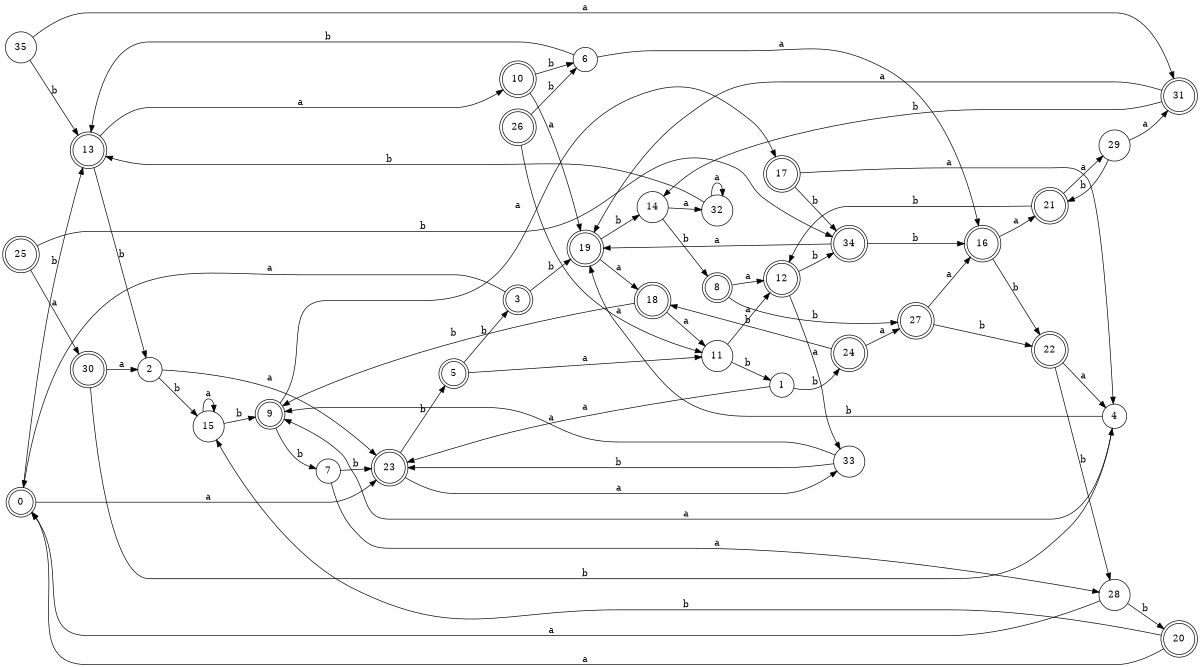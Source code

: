 digraph n29_2 {
__start0 [label="" shape="none"];

rankdir=LR;
size="8,5";

s0 [style="rounded,filled", color="black", fillcolor="white" shape="doublecircle", label="0"];
s1 [style="filled", color="black", fillcolor="white" shape="circle", label="1"];
s2 [style="filled", color="black", fillcolor="white" shape="circle", label="2"];
s3 [style="rounded,filled", color="black", fillcolor="white" shape="doublecircle", label="3"];
s4 [style="filled", color="black", fillcolor="white" shape="circle", label="4"];
s5 [style="rounded,filled", color="black", fillcolor="white" shape="doublecircle", label="5"];
s6 [style="filled", color="black", fillcolor="white" shape="circle", label="6"];
s7 [style="filled", color="black", fillcolor="white" shape="circle", label="7"];
s8 [style="rounded,filled", color="black", fillcolor="white" shape="doublecircle", label="8"];
s9 [style="rounded,filled", color="black", fillcolor="white" shape="doublecircle", label="9"];
s10 [style="rounded,filled", color="black", fillcolor="white" shape="doublecircle", label="10"];
s11 [style="filled", color="black", fillcolor="white" shape="circle", label="11"];
s12 [style="rounded,filled", color="black", fillcolor="white" shape="doublecircle", label="12"];
s13 [style="rounded,filled", color="black", fillcolor="white" shape="doublecircle", label="13"];
s14 [style="filled", color="black", fillcolor="white" shape="circle", label="14"];
s15 [style="filled", color="black", fillcolor="white" shape="circle", label="15"];
s16 [style="rounded,filled", color="black", fillcolor="white" shape="doublecircle", label="16"];
s17 [style="rounded,filled", color="black", fillcolor="white" shape="doublecircle", label="17"];
s18 [style="rounded,filled", color="black", fillcolor="white" shape="doublecircle", label="18"];
s19 [style="rounded,filled", color="black", fillcolor="white" shape="doublecircle", label="19"];
s20 [style="rounded,filled", color="black", fillcolor="white" shape="doublecircle", label="20"];
s21 [style="rounded,filled", color="black", fillcolor="white" shape="doublecircle", label="21"];
s22 [style="rounded,filled", color="black", fillcolor="white" shape="doublecircle", label="22"];
s23 [style="rounded,filled", color="black", fillcolor="white" shape="doublecircle", label="23"];
s24 [style="rounded,filled", color="black", fillcolor="white" shape="doublecircle", label="24"];
s25 [style="rounded,filled", color="black", fillcolor="white" shape="doublecircle", label="25"];
s26 [style="rounded,filled", color="black", fillcolor="white" shape="doublecircle", label="26"];
s27 [style="rounded,filled", color="black", fillcolor="white" shape="doublecircle", label="27"];
s28 [style="filled", color="black", fillcolor="white" shape="circle", label="28"];
s29 [style="filled", color="black", fillcolor="white" shape="circle", label="29"];
s30 [style="rounded,filled", color="black", fillcolor="white" shape="doublecircle", label="30"];
s31 [style="rounded,filled", color="black", fillcolor="white" shape="doublecircle", label="31"];
s32 [style="filled", color="black", fillcolor="white" shape="circle", label="32"];
s33 [style="filled", color="black", fillcolor="white" shape="circle", label="33"];
s34 [style="rounded,filled", color="black", fillcolor="white" shape="doublecircle", label="34"];
s35 [style="filled", color="black", fillcolor="white" shape="circle", label="35"];
s0 -> s23 [label="a"];
s0 -> s13 [label="b"];
s1 -> s23 [label="a"];
s1 -> s24 [label="b"];
s2 -> s23 [label="a"];
s2 -> s15 [label="b"];
s3 -> s0 [label="a"];
s3 -> s19 [label="b"];
s4 -> s9 [label="a"];
s4 -> s19 [label="b"];
s5 -> s11 [label="a"];
s5 -> s3 [label="b"];
s6 -> s16 [label="a"];
s6 -> s13 [label="b"];
s7 -> s28 [label="a"];
s7 -> s23 [label="b"];
s8 -> s12 [label="a"];
s8 -> s27 [label="b"];
s9 -> s17 [label="a"];
s9 -> s7 [label="b"];
s10 -> s19 [label="a"];
s10 -> s6 [label="b"];
s11 -> s12 [label="a"];
s11 -> s1 [label="b"];
s12 -> s33 [label="a"];
s12 -> s34 [label="b"];
s13 -> s10 [label="a"];
s13 -> s2 [label="b"];
s14 -> s32 [label="a"];
s14 -> s8 [label="b"];
s15 -> s15 [label="a"];
s15 -> s9 [label="b"];
s16 -> s21 [label="a"];
s16 -> s22 [label="b"];
s17 -> s4 [label="a"];
s17 -> s34 [label="b"];
s18 -> s11 [label="a"];
s18 -> s9 [label="b"];
s19 -> s18 [label="a"];
s19 -> s14 [label="b"];
s20 -> s0 [label="a"];
s20 -> s15 [label="b"];
s21 -> s29 [label="a"];
s21 -> s12 [label="b"];
s22 -> s4 [label="a"];
s22 -> s28 [label="b"];
s23 -> s33 [label="a"];
s23 -> s5 [label="b"];
s24 -> s27 [label="a"];
s24 -> s18 [label="b"];
s25 -> s30 [label="a"];
s25 -> s34 [label="b"];
s26 -> s11 [label="a"];
s26 -> s6 [label="b"];
s27 -> s16 [label="a"];
s27 -> s22 [label="b"];
s28 -> s0 [label="a"];
s28 -> s20 [label="b"];
s29 -> s31 [label="a"];
s29 -> s21 [label="b"];
s30 -> s2 [label="a"];
s30 -> s4 [label="b"];
s31 -> s19 [label="a"];
s31 -> s14 [label="b"];
s32 -> s32 [label="a"];
s32 -> s13 [label="b"];
s33 -> s9 [label="a"];
s33 -> s23 [label="b"];
s34 -> s19 [label="a"];
s34 -> s16 [label="b"];
s35 -> s31 [label="a"];
s35 -> s13 [label="b"];

}